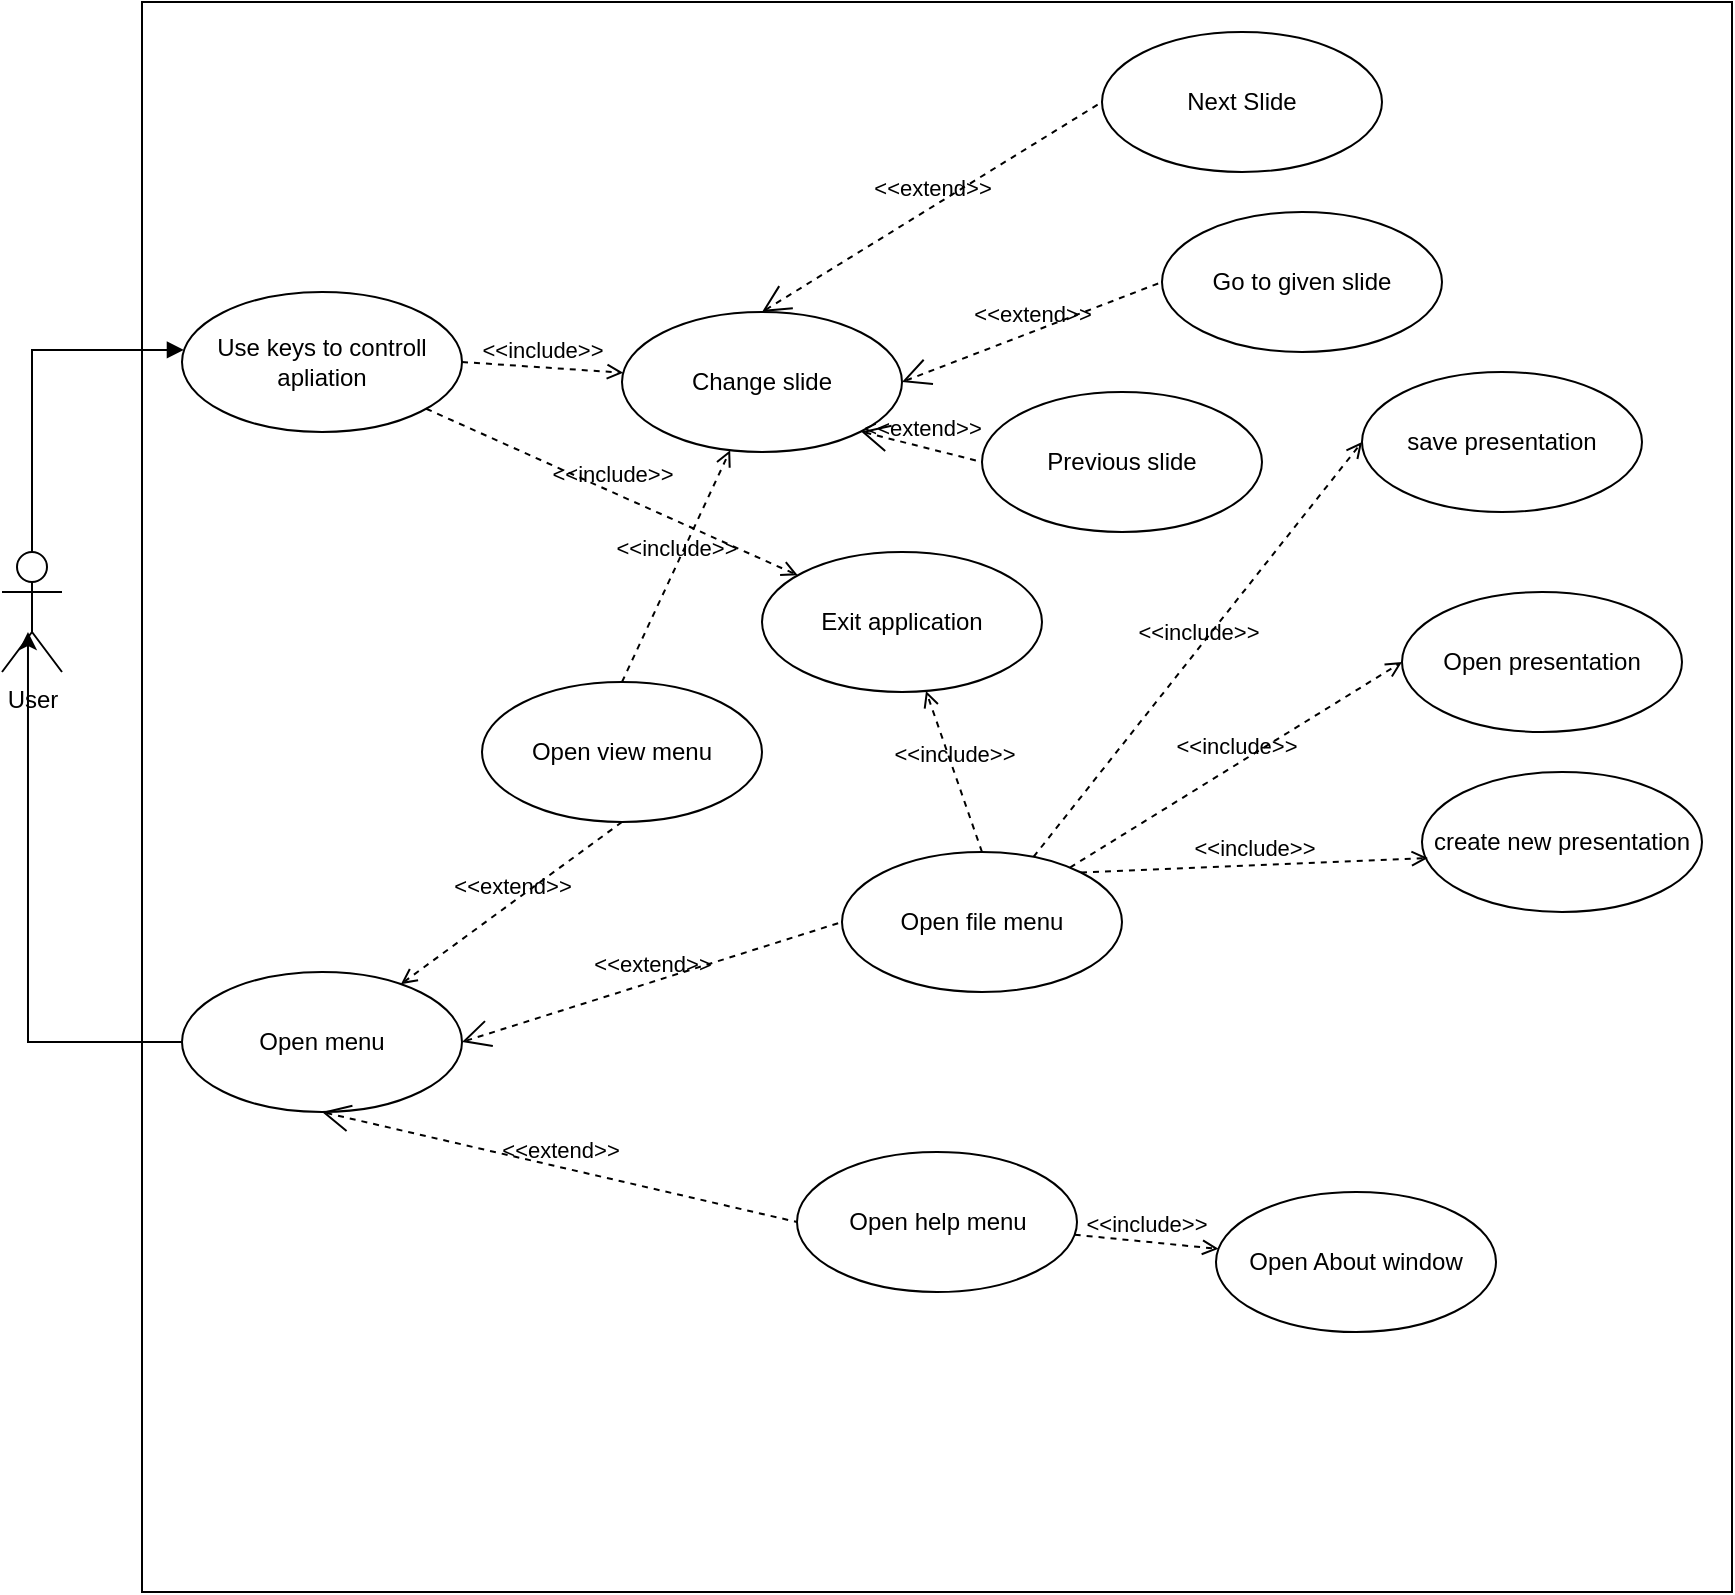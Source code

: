 <mxfile version="14.1.8" type="device"><diagram id="5QqUhUFR8MZe_mtCHqfN" name="Pagina-1"><mxGraphModel dx="2942" dy="1182" grid="1" gridSize="10" guides="1" tooltips="1" connect="1" arrows="1" fold="1" page="1" pageScale="1" pageWidth="827" pageHeight="1169" math="0" shadow="0"><root><mxCell id="0"/><mxCell id="1" parent="0"/><mxCell id="HMS8-ldXW_Xg6zCyFMi8-13" value="" style="whiteSpace=wrap;html=1;aspect=fixed;" parent="1" vertex="1"><mxGeometry x="150" y="175" width="795" height="795" as="geometry"/></mxCell><mxCell id="CLLEQIB60WuCZEV6mQWU-24" style="edgeStyle=orthogonalEdgeStyle;rounded=0;orthogonalLoop=1;jettySize=auto;html=1;entryX=0.007;entryY=0.414;entryDx=0;entryDy=0;entryPerimeter=0;endArrow=block;endFill=1;" edge="1" parent="1" source="HMS8-ldXW_Xg6zCyFMi8-14" target="CLLEQIB60WuCZEV6mQWU-21"><mxGeometry relative="1" as="geometry"><Array as="points"><mxPoint x="95" y="349"/></Array></mxGeometry></mxCell><mxCell id="HMS8-ldXW_Xg6zCyFMi8-14" value="User" style="shape=umlActor;verticalLabelPosition=bottom;verticalAlign=top;html=1;" parent="1" vertex="1"><mxGeometry x="80" y="450" width="30" height="60" as="geometry"/></mxCell><mxCell id="HMS8-ldXW_Xg6zCyFMi8-15" value="Change slide" style="ellipse;whiteSpace=wrap;html=1;" parent="1" vertex="1"><mxGeometry x="390" y="330" width="140" height="70" as="geometry"/></mxCell><mxCell id="HMS8-ldXW_Xg6zCyFMi8-16" value="Next Slide" style="ellipse;whiteSpace=wrap;html=1;" parent="1" vertex="1"><mxGeometry x="630" y="190" width="140" height="70" as="geometry"/></mxCell><mxCell id="HMS8-ldXW_Xg6zCyFMi8-17" value="Previous slide" style="ellipse;whiteSpace=wrap;html=1;" parent="1" vertex="1"><mxGeometry x="570" y="370" width="140" height="70" as="geometry"/></mxCell><mxCell id="HMS8-ldXW_Xg6zCyFMi8-30" style="edgeStyle=orthogonalEdgeStyle;rounded=0;orthogonalLoop=1;jettySize=auto;html=1;entryX=0.433;entryY=0.667;entryDx=0;entryDy=0;entryPerimeter=0;" parent="1" source="HMS8-ldXW_Xg6zCyFMi8-23" target="HMS8-ldXW_Xg6zCyFMi8-14" edge="1"><mxGeometry relative="1" as="geometry"/></mxCell><mxCell id="HMS8-ldXW_Xg6zCyFMi8-23" value="Open menu" style="ellipse;whiteSpace=wrap;html=1;" parent="1" vertex="1"><mxGeometry x="170" y="660" width="140" height="70" as="geometry"/></mxCell><mxCell id="HMS8-ldXW_Xg6zCyFMi8-24" value="Open file menu" style="ellipse;whiteSpace=wrap;html=1;" parent="1" vertex="1"><mxGeometry x="500" y="600" width="140" height="70" as="geometry"/></mxCell><mxCell id="HMS8-ldXW_Xg6zCyFMi8-25" value="Open view menu" style="ellipse;whiteSpace=wrap;html=1;" parent="1" vertex="1"><mxGeometry x="320" y="515" width="140" height="70" as="geometry"/></mxCell><mxCell id="HMS8-ldXW_Xg6zCyFMi8-29" value="Open help menu" style="ellipse;whiteSpace=wrap;html=1;" parent="1" vertex="1"><mxGeometry x="477.5" y="750" width="140" height="70" as="geometry"/></mxCell><mxCell id="HMS8-ldXW_Xg6zCyFMi8-31" value="&amp;lt;&amp;lt;extend&amp;gt;&amp;gt;" style="edgeStyle=none;html=1;startArrow=open;endArrow=none;startSize=12;verticalAlign=bottom;dashed=1;labelBackgroundColor=none;entryX=0;entryY=0.5;entryDx=0;entryDy=0;exitX=1;exitY=0.5;exitDx=0;exitDy=0;" parent="1" source="HMS8-ldXW_Xg6zCyFMi8-23" target="HMS8-ldXW_Xg6zCyFMi8-24" edge="1"><mxGeometry width="160" relative="1" as="geometry"><mxPoint x="200" y="549.58" as="sourcePoint"/><mxPoint x="360" y="549.58" as="targetPoint"/></mxGeometry></mxCell><mxCell id="HMS8-ldXW_Xg6zCyFMi8-33" value="&amp;lt;&amp;lt;extend&amp;gt;&amp;gt;" style="edgeStyle=none;html=1;startArrow=open;endArrow=none;startSize=12;verticalAlign=bottom;dashed=1;labelBackgroundColor=none;entryX=0;entryY=0.5;entryDx=0;entryDy=0;exitX=0.5;exitY=1;exitDx=0;exitDy=0;" parent="1" source="HMS8-ldXW_Xg6zCyFMi8-23" target="HMS8-ldXW_Xg6zCyFMi8-29" edge="1"><mxGeometry width="160" relative="1" as="geometry"><mxPoint x="200" y="684.58" as="sourcePoint"/><mxPoint x="360" y="684.58" as="targetPoint"/></mxGeometry></mxCell><mxCell id="fr8_zDNFnl7Na1WHeZXa-9" value="Open About window" style="ellipse;whiteSpace=wrap;html=1;" parent="1" vertex="1"><mxGeometry x="687" y="770" width="140" height="70" as="geometry"/></mxCell><mxCell id="fr8_zDNFnl7Na1WHeZXa-10" value="create new presentation" style="ellipse;whiteSpace=wrap;html=1;" parent="1" vertex="1"><mxGeometry x="790" y="560" width="140" height="70" as="geometry"/></mxCell><mxCell id="fr8_zDNFnl7Na1WHeZXa-13" value="&amp;lt;&amp;lt;extend&amp;gt;&amp;gt;" style="edgeStyle=none;html=1;startArrow=open;endArrow=none;startSize=12;verticalAlign=bottom;dashed=1;labelBackgroundColor=none;entryX=0;entryY=0.5;entryDx=0;entryDy=0;exitX=0.5;exitY=0;exitDx=0;exitDy=0;" parent="1" source="HMS8-ldXW_Xg6zCyFMi8-15" target="HMS8-ldXW_Xg6zCyFMi8-16" edge="1"><mxGeometry width="160" relative="1" as="geometry"><mxPoint x="250" y="250" as="sourcePoint"/><mxPoint x="410" y="250" as="targetPoint"/></mxGeometry></mxCell><mxCell id="fr8_zDNFnl7Na1WHeZXa-14" value="&amp;lt;&amp;lt;extend&amp;gt;&amp;gt;" style="edgeStyle=none;html=1;startArrow=open;endArrow=none;startSize=12;verticalAlign=bottom;dashed=1;labelBackgroundColor=none;entryX=0;entryY=0.5;entryDx=0;entryDy=0;exitX=1;exitY=1;exitDx=0;exitDy=0;" parent="1" source="HMS8-ldXW_Xg6zCyFMi8-15" target="HMS8-ldXW_Xg6zCyFMi8-17" edge="1"><mxGeometry width="160" relative="1" as="geometry"><mxPoint x="254" y="380" as="sourcePoint"/><mxPoint x="414" y="380" as="targetPoint"/></mxGeometry></mxCell><mxCell id="CLLEQIB60WuCZEV6mQWU-2" value="Go to given slide" style="ellipse;whiteSpace=wrap;html=1;" vertex="1" parent="1"><mxGeometry x="660" y="280" width="140" height="70" as="geometry"/></mxCell><mxCell id="CLLEQIB60WuCZEV6mQWU-3" value="&amp;lt;&amp;lt;extend&amp;gt;&amp;gt;" style="edgeStyle=none;html=1;startArrow=open;endArrow=none;startSize=12;verticalAlign=bottom;dashed=1;labelBackgroundColor=none;entryX=0;entryY=0.5;entryDx=0;entryDy=0;exitX=1;exitY=0.5;exitDx=0;exitDy=0;" edge="1" parent="1" source="HMS8-ldXW_Xg6zCyFMi8-15" target="CLLEQIB60WuCZEV6mQWU-2"><mxGeometry width="160" relative="1" as="geometry"><mxPoint x="310" y="310" as="sourcePoint"/><mxPoint x="424" y="235" as="targetPoint"/></mxGeometry></mxCell><mxCell id="CLLEQIB60WuCZEV6mQWU-6" value="Exit application" style="ellipse;whiteSpace=wrap;html=1;" vertex="1" parent="1"><mxGeometry x="460" y="450" width="140" height="70" as="geometry"/></mxCell><mxCell id="CLLEQIB60WuCZEV6mQWU-7" value="save presentation" style="ellipse;whiteSpace=wrap;html=1;" vertex="1" parent="1"><mxGeometry x="760" y="360" width="140" height="70" as="geometry"/></mxCell><mxCell id="CLLEQIB60WuCZEV6mQWU-8" value="Open presentation" style="ellipse;whiteSpace=wrap;html=1;" vertex="1" parent="1"><mxGeometry x="780" y="470" width="140" height="70" as="geometry"/></mxCell><mxCell id="CLLEQIB60WuCZEV6mQWU-12" value="&amp;lt;&amp;lt;include&amp;gt;&amp;gt;" style="html=1;verticalAlign=bottom;labelBackgroundColor=none;endArrow=open;endFill=0;dashed=1;exitX=0.5;exitY=0;exitDx=0;exitDy=0;" edge="1" parent="1" source="HMS8-ldXW_Xg6zCyFMi8-24" target="CLLEQIB60WuCZEV6mQWU-6"><mxGeometry width="160" relative="1" as="geometry"><mxPoint x="750" y="620" as="sourcePoint"/><mxPoint x="910" y="620" as="targetPoint"/></mxGeometry></mxCell><mxCell id="CLLEQIB60WuCZEV6mQWU-13" value="&amp;lt;&amp;lt;include&amp;gt;&amp;gt;" style="html=1;verticalAlign=bottom;labelBackgroundColor=none;endArrow=open;endFill=0;dashed=1;exitX=1;exitY=0;exitDx=0;exitDy=0;entryX=0.021;entryY=0.614;entryDx=0;entryDy=0;entryPerimeter=0;" edge="1" parent="1" source="HMS8-ldXW_Xg6zCyFMi8-24" target="fr8_zDNFnl7Na1WHeZXa-10"><mxGeometry width="160" relative="1" as="geometry"><mxPoint x="610" y="490" as="sourcePoint"/><mxPoint x="680" y="560" as="targetPoint"/></mxGeometry></mxCell><mxCell id="CLLEQIB60WuCZEV6mQWU-14" value="&amp;lt;&amp;lt;include&amp;gt;&amp;gt;" style="html=1;verticalAlign=bottom;labelBackgroundColor=none;endArrow=open;endFill=0;dashed=1;entryX=0;entryY=0.5;entryDx=0;entryDy=0;" edge="1" parent="1" source="HMS8-ldXW_Xg6zCyFMi8-24" target="CLLEQIB60WuCZEV6mQWU-8"><mxGeometry width="160" relative="1" as="geometry"><mxPoint x="589.497" y="465.251" as="sourcePoint"/><mxPoint x="682.94" y="462.98" as="targetPoint"/></mxGeometry></mxCell><mxCell id="CLLEQIB60WuCZEV6mQWU-15" value="&amp;lt;&amp;lt;include&amp;gt;&amp;gt;" style="html=1;verticalAlign=bottom;labelBackgroundColor=none;endArrow=open;endFill=0;dashed=1;entryX=0;entryY=0.5;entryDx=0;entryDy=0;" edge="1" parent="1" source="HMS8-ldXW_Xg6zCyFMi8-24" target="CLLEQIB60WuCZEV6mQWU-7"><mxGeometry width="160" relative="1" as="geometry"><mxPoint x="599.497" y="475.251" as="sourcePoint"/><mxPoint x="692.94" y="472.98" as="targetPoint"/></mxGeometry></mxCell><mxCell id="CLLEQIB60WuCZEV6mQWU-18" value="&amp;lt;&amp;lt;extend&amp;gt;&amp;gt;" style="html=1;verticalAlign=bottom;labelBackgroundColor=none;endArrow=open;endFill=0;dashed=1;exitX=0.5;exitY=1;exitDx=0;exitDy=0;" edge="1" parent="1" source="HMS8-ldXW_Xg6zCyFMi8-25" target="HMS8-ldXW_Xg6zCyFMi8-23"><mxGeometry width="160" relative="1" as="geometry"><mxPoint x="750" y="620" as="sourcePoint"/><mxPoint x="910" y="620" as="targetPoint"/></mxGeometry></mxCell><mxCell id="CLLEQIB60WuCZEV6mQWU-19" value="&amp;lt;&amp;lt;include&amp;gt;&amp;gt;" style="html=1;verticalAlign=bottom;labelBackgroundColor=none;endArrow=open;endFill=0;dashed=1;" edge="1" parent="1" source="HMS8-ldXW_Xg6zCyFMi8-29" target="fr8_zDNFnl7Na1WHeZXa-9"><mxGeometry width="160" relative="1" as="geometry"><mxPoint x="620" y="525" as="sourcePoint"/><mxPoint x="770" y="615" as="targetPoint"/></mxGeometry></mxCell><mxCell id="CLLEQIB60WuCZEV6mQWU-20" value="&amp;lt;&amp;lt;include&amp;gt;&amp;gt;" style="html=1;verticalAlign=bottom;labelBackgroundColor=none;endArrow=open;endFill=0;dashed=1;exitX=0.5;exitY=0;exitDx=0;exitDy=0;" edge="1" parent="1" source="HMS8-ldXW_Xg6zCyFMi8-25" target="HMS8-ldXW_Xg6zCyFMi8-15"><mxGeometry width="160" relative="1" as="geometry"><mxPoint x="601.482" y="721.733" as="sourcePoint"/><mxPoint x="698.547" y="748.24" as="targetPoint"/></mxGeometry></mxCell><mxCell id="CLLEQIB60WuCZEV6mQWU-21" value="Use keys to controll apliation" style="ellipse;whiteSpace=wrap;html=1;" vertex="1" parent="1"><mxGeometry x="170" y="320" width="140" height="70" as="geometry"/></mxCell><mxCell id="CLLEQIB60WuCZEV6mQWU-22" value="&amp;lt;&amp;lt;include&amp;gt;&amp;gt;" style="html=1;verticalAlign=bottom;labelBackgroundColor=none;endArrow=open;endFill=0;dashed=1;exitX=1;exitY=0.5;exitDx=0;exitDy=0;" edge="1" parent="1" source="CLLEQIB60WuCZEV6mQWU-21" target="HMS8-ldXW_Xg6zCyFMi8-15"><mxGeometry width="160" relative="1" as="geometry"><mxPoint x="400" y="525" as="sourcePoint"/><mxPoint x="454.094" y="409.084" as="targetPoint"/></mxGeometry></mxCell><mxCell id="CLLEQIB60WuCZEV6mQWU-23" value="&amp;lt;&amp;lt;include&amp;gt;&amp;gt;" style="html=1;verticalAlign=bottom;labelBackgroundColor=none;endArrow=open;endFill=0;dashed=1;" edge="1" parent="1" source="CLLEQIB60WuCZEV6mQWU-21" target="CLLEQIB60WuCZEV6mQWU-6"><mxGeometry width="160" relative="1" as="geometry"><mxPoint x="400" y="525" as="sourcePoint"/><mxPoint x="454.094" y="409.084" as="targetPoint"/></mxGeometry></mxCell></root></mxGraphModel></diagram></mxfile>